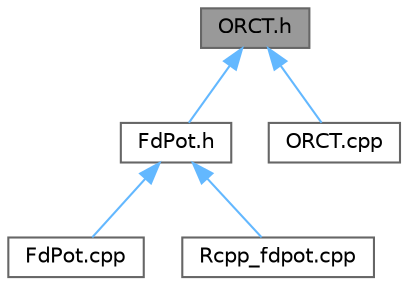 digraph "ORCT.h"
{
 // LATEX_PDF_SIZE
  bgcolor="transparent";
  edge [fontname=Helvetica,fontsize=10,labelfontname=Helvetica,labelfontsize=10];
  node [fontname=Helvetica,fontsize=10,shape=box,height=0.2,width=0.4];
  Node1 [label="ORCT.h",height=0.2,width=0.4,color="gray40", fillcolor="grey60", style="filled", fontcolor="black",tooltip=" "];
  Node1 -> Node2 [dir="back",color="steelblue1",style="solid"];
  Node2 [label="FdPot.h",height=0.2,width=0.4,color="grey40", fillcolor="white", style="filled",URL="$_fd_pot_8h.html",tooltip=" "];
  Node2 -> Node3 [dir="back",color="steelblue1",style="solid"];
  Node3 [label="FdPot.cpp",height=0.2,width=0.4,color="grey40", fillcolor="white", style="filled",URL="$_fd_pot_8cpp.html",tooltip=" "];
  Node2 -> Node4 [dir="back",color="steelblue1",style="solid"];
  Node4 [label="Rcpp_fdpot.cpp",height=0.2,width=0.4,color="grey40", fillcolor="white", style="filled",URL="$_rcpp__fdpot_8cpp.html",tooltip=" "];
  Node1 -> Node5 [dir="back",color="steelblue1",style="solid"];
  Node5 [label="ORCT.cpp",height=0.2,width=0.4,color="grey40", fillcolor="white", style="filled",URL="$_o_r_c_t_8cpp.html",tooltip=" "];
}
